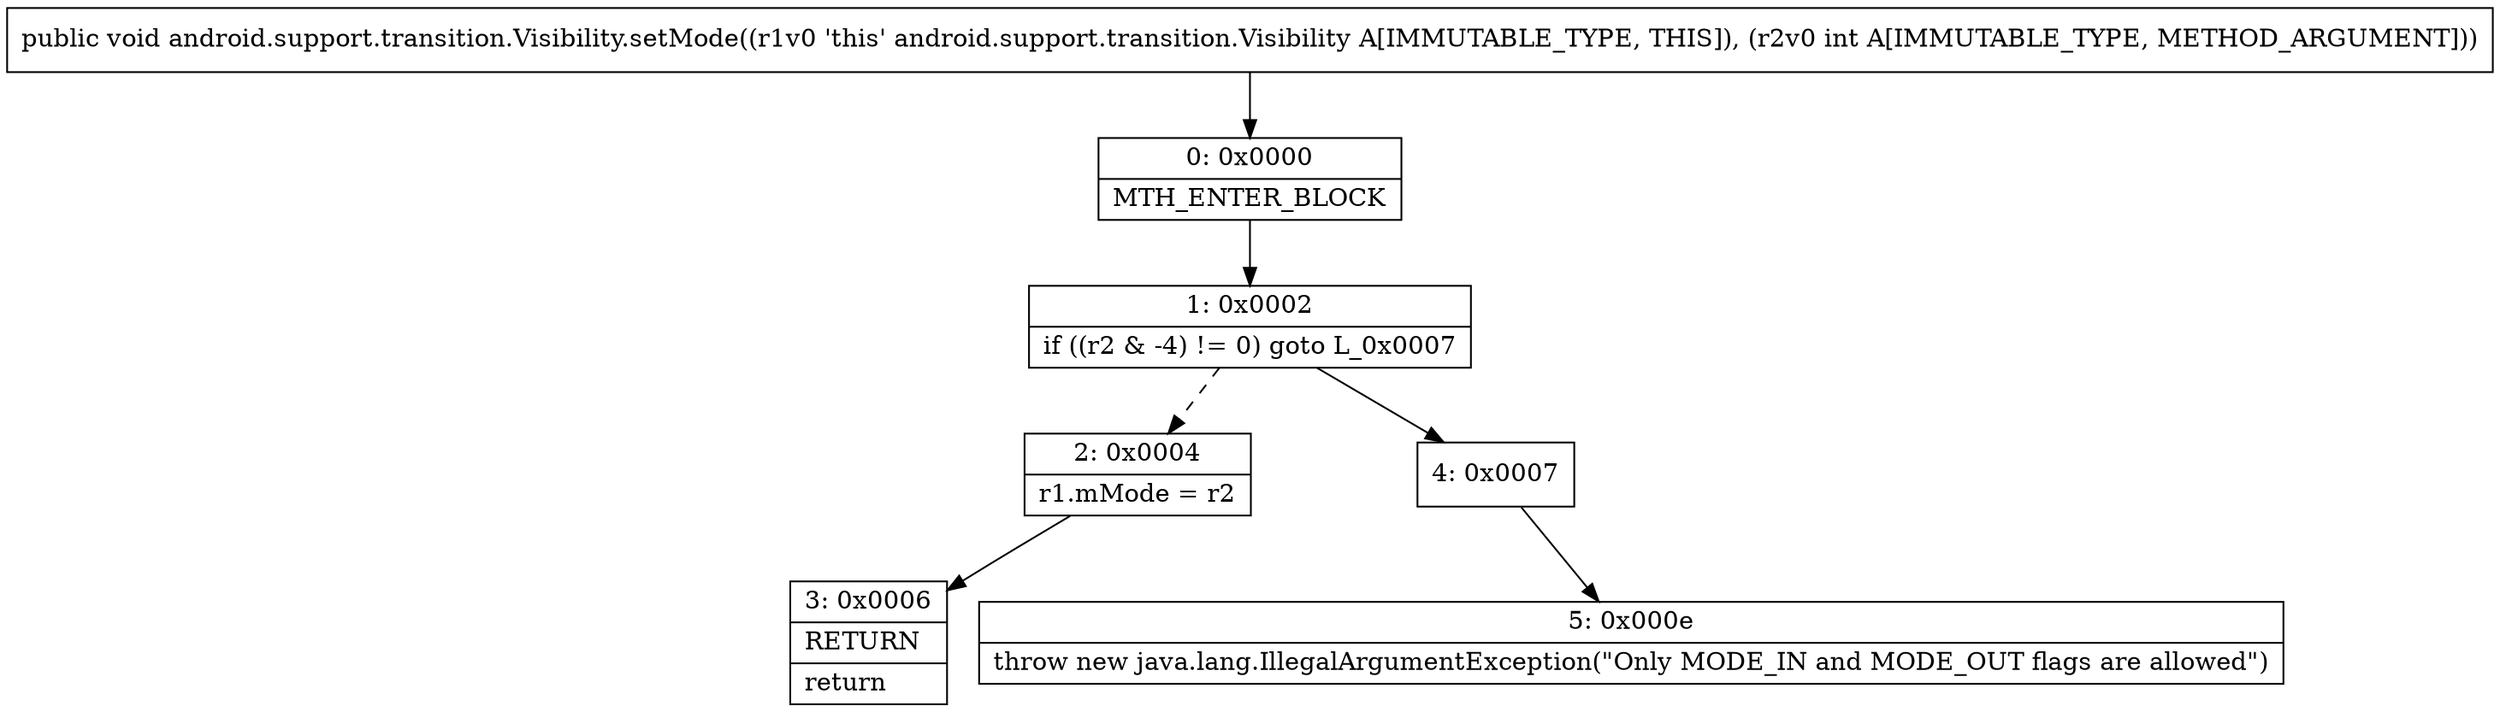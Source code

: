 digraph "CFG forandroid.support.transition.Visibility.setMode(I)V" {
Node_0 [shape=record,label="{0\:\ 0x0000|MTH_ENTER_BLOCK\l}"];
Node_1 [shape=record,label="{1\:\ 0x0002|if ((r2 & \-4) != 0) goto L_0x0007\l}"];
Node_2 [shape=record,label="{2\:\ 0x0004|r1.mMode = r2\l}"];
Node_3 [shape=record,label="{3\:\ 0x0006|RETURN\l|return\l}"];
Node_4 [shape=record,label="{4\:\ 0x0007}"];
Node_5 [shape=record,label="{5\:\ 0x000e|throw new java.lang.IllegalArgumentException(\"Only MODE_IN and MODE_OUT flags are allowed\")\l}"];
MethodNode[shape=record,label="{public void android.support.transition.Visibility.setMode((r1v0 'this' android.support.transition.Visibility A[IMMUTABLE_TYPE, THIS]), (r2v0 int A[IMMUTABLE_TYPE, METHOD_ARGUMENT])) }"];
MethodNode -> Node_0;
Node_0 -> Node_1;
Node_1 -> Node_2[style=dashed];
Node_1 -> Node_4;
Node_2 -> Node_3;
Node_4 -> Node_5;
}

